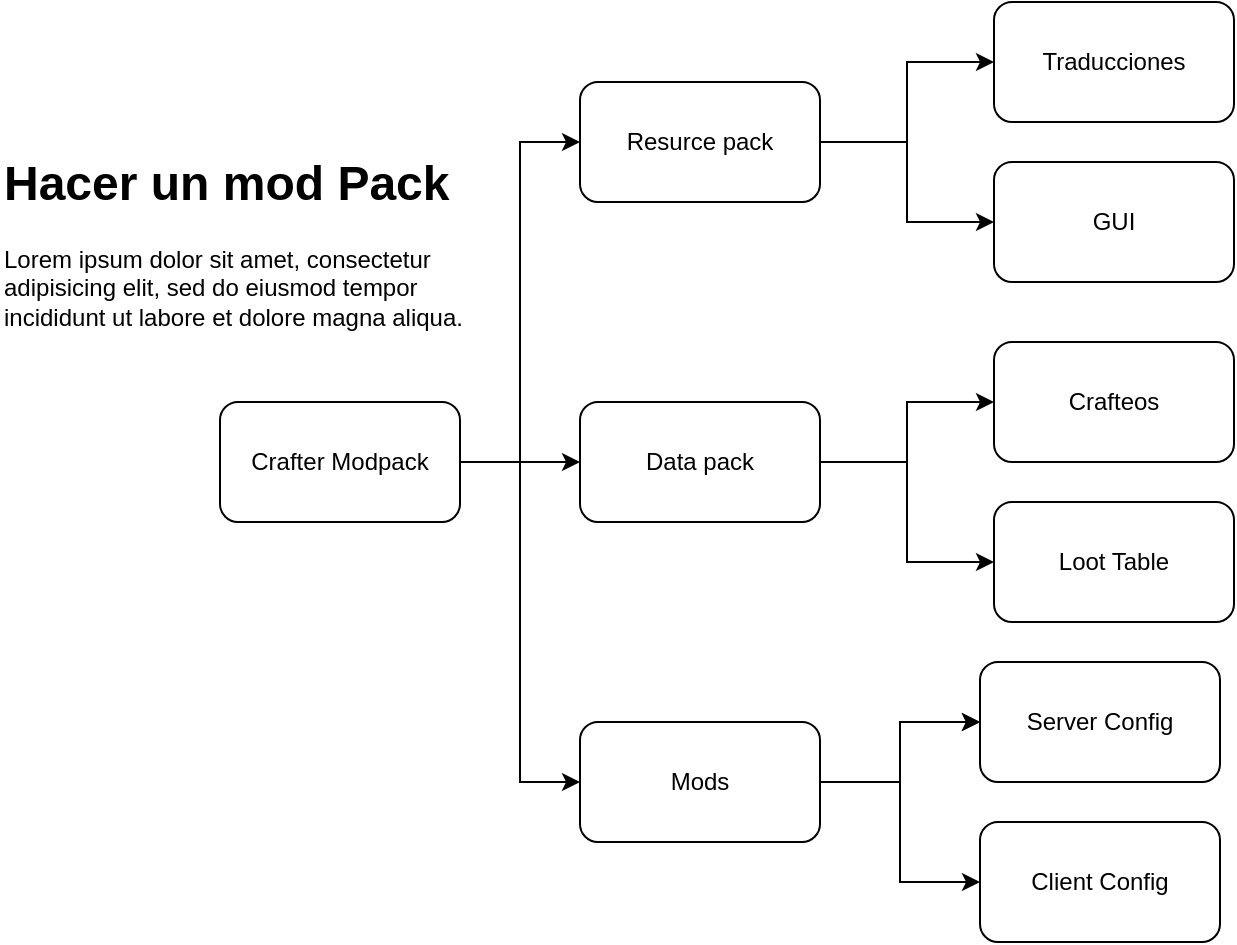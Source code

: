 <mxfile version="24.3.1" type="github">
  <diagram name="Página-1" id="CwYKwT4wSX8xsp-yWAd_">
    <mxGraphModel dx="1195" dy="650" grid="1" gridSize="10" guides="1" tooltips="1" connect="1" arrows="1" fold="1" page="1" pageScale="1" pageWidth="827" pageHeight="1169" math="0" shadow="0">
      <root>
        <mxCell id="0" />
        <mxCell id="1" parent="0" />
        <mxCell id="3lhXiMC_YEj_OY4xqXZm-28" value="&lt;h1 style=&quot;margin-top: 0px;&quot;&gt;Hacer un mod Pack&lt;/h1&gt;&lt;p&gt;Lorem ipsum dolor sit amet, consectetur adipisicing elit, sed do eiusmod tempor incididunt ut labore et dolore magna aliqua.&lt;/p&gt;" style="text;html=1;whiteSpace=wrap;overflow=hidden;rounded=0;" vertex="1" parent="1">
          <mxGeometry x="10" y="250" width="250" height="120" as="geometry" />
        </mxCell>
        <mxCell id="3lhXiMC_YEj_OY4xqXZm-44" style="edgeStyle=orthogonalEdgeStyle;rounded=0;orthogonalLoop=1;jettySize=auto;html=1;entryX=0;entryY=0.5;entryDx=0;entryDy=0;" edge="1" parent="1" source="3lhXiMC_YEj_OY4xqXZm-29" target="3lhXiMC_YEj_OY4xqXZm-43">
          <mxGeometry relative="1" as="geometry" />
        </mxCell>
        <mxCell id="3lhXiMC_YEj_OY4xqXZm-45" style="edgeStyle=orthogonalEdgeStyle;rounded=0;orthogonalLoop=1;jettySize=auto;html=1;entryX=0;entryY=0.5;entryDx=0;entryDy=0;" edge="1" parent="1" source="3lhXiMC_YEj_OY4xqXZm-29" target="3lhXiMC_YEj_OY4xqXZm-42">
          <mxGeometry relative="1" as="geometry" />
        </mxCell>
        <mxCell id="3lhXiMC_YEj_OY4xqXZm-48" style="edgeStyle=orthogonalEdgeStyle;rounded=0;orthogonalLoop=1;jettySize=auto;html=1;entryX=0;entryY=0.5;entryDx=0;entryDy=0;" edge="1" parent="1" source="3lhXiMC_YEj_OY4xqXZm-29" target="3lhXiMC_YEj_OY4xqXZm-30">
          <mxGeometry relative="1" as="geometry" />
        </mxCell>
        <mxCell id="3lhXiMC_YEj_OY4xqXZm-29" value="Crafter Modpack" style="rounded=1;whiteSpace=wrap;html=1;" vertex="1" parent="1">
          <mxGeometry x="120" y="380" width="120" height="60" as="geometry" />
        </mxCell>
        <mxCell id="3lhXiMC_YEj_OY4xqXZm-39" style="edgeStyle=orthogonalEdgeStyle;rounded=0;orthogonalLoop=1;jettySize=auto;html=1;entryX=0;entryY=0.5;entryDx=0;entryDy=0;" edge="1" parent="1" source="3lhXiMC_YEj_OY4xqXZm-30" target="3lhXiMC_YEj_OY4xqXZm-32">
          <mxGeometry relative="1" as="geometry" />
        </mxCell>
        <mxCell id="3lhXiMC_YEj_OY4xqXZm-41" style="edgeStyle=orthogonalEdgeStyle;rounded=0;orthogonalLoop=1;jettySize=auto;html=1;entryX=0;entryY=0.5;entryDx=0;entryDy=0;" edge="1" parent="1" source="3lhXiMC_YEj_OY4xqXZm-30" target="3lhXiMC_YEj_OY4xqXZm-38">
          <mxGeometry relative="1" as="geometry" />
        </mxCell>
        <mxCell id="3lhXiMC_YEj_OY4xqXZm-30" value="Resurce pack" style="whiteSpace=wrap;html=1;rounded=1;" vertex="1" parent="1">
          <mxGeometry x="300" y="220" width="120" height="60" as="geometry" />
        </mxCell>
        <mxCell id="3lhXiMC_YEj_OY4xqXZm-32" value="Traducciones" style="whiteSpace=wrap;html=1;rounded=1;" vertex="1" parent="1">
          <mxGeometry x="507" y="180" width="120" height="60" as="geometry" />
        </mxCell>
        <mxCell id="3lhXiMC_YEj_OY4xqXZm-38" value="GUI" style="whiteSpace=wrap;html=1;rounded=1;" vertex="1" parent="1">
          <mxGeometry x="507" y="260" width="120" height="60" as="geometry" />
        </mxCell>
        <mxCell id="3lhXiMC_YEj_OY4xqXZm-47" style="edgeStyle=orthogonalEdgeStyle;rounded=0;orthogonalLoop=1;jettySize=auto;html=1;" edge="1" parent="1" source="3lhXiMC_YEj_OY4xqXZm-42" target="3lhXiMC_YEj_OY4xqXZm-46">
          <mxGeometry relative="1" as="geometry" />
        </mxCell>
        <mxCell id="3lhXiMC_YEj_OY4xqXZm-50" style="edgeStyle=orthogonalEdgeStyle;rounded=0;orthogonalLoop=1;jettySize=auto;html=1;entryX=0;entryY=0.5;entryDx=0;entryDy=0;" edge="1" parent="1" source="3lhXiMC_YEj_OY4xqXZm-42" target="3lhXiMC_YEj_OY4xqXZm-49">
          <mxGeometry relative="1" as="geometry" />
        </mxCell>
        <mxCell id="3lhXiMC_YEj_OY4xqXZm-42" value="Data pack" style="whiteSpace=wrap;html=1;rounded=1;" vertex="1" parent="1">
          <mxGeometry x="300" y="380" width="120" height="60" as="geometry" />
        </mxCell>
        <mxCell id="3lhXiMC_YEj_OY4xqXZm-52" value="" style="edgeStyle=orthogonalEdgeStyle;rounded=0;orthogonalLoop=1;jettySize=auto;html=1;" edge="1" parent="1" source="3lhXiMC_YEj_OY4xqXZm-43" target="3lhXiMC_YEj_OY4xqXZm-51">
          <mxGeometry relative="1" as="geometry" />
        </mxCell>
        <mxCell id="3lhXiMC_YEj_OY4xqXZm-53" value="" style="edgeStyle=orthogonalEdgeStyle;rounded=0;orthogonalLoop=1;jettySize=auto;html=1;" edge="1" parent="1" source="3lhXiMC_YEj_OY4xqXZm-43" target="3lhXiMC_YEj_OY4xqXZm-51">
          <mxGeometry relative="1" as="geometry" />
        </mxCell>
        <mxCell id="3lhXiMC_YEj_OY4xqXZm-55" style="edgeStyle=orthogonalEdgeStyle;rounded=0;orthogonalLoop=1;jettySize=auto;html=1;entryX=0;entryY=0.5;entryDx=0;entryDy=0;" edge="1" parent="1" source="3lhXiMC_YEj_OY4xqXZm-43" target="3lhXiMC_YEj_OY4xqXZm-54">
          <mxGeometry relative="1" as="geometry" />
        </mxCell>
        <mxCell id="3lhXiMC_YEj_OY4xqXZm-43" value="Mods" style="whiteSpace=wrap;html=1;rounded=1;" vertex="1" parent="1">
          <mxGeometry x="300" y="540" width="120" height="60" as="geometry" />
        </mxCell>
        <mxCell id="3lhXiMC_YEj_OY4xqXZm-46" value="Crafteos" style="whiteSpace=wrap;html=1;rounded=1;" vertex="1" parent="1">
          <mxGeometry x="507" y="350" width="120" height="60" as="geometry" />
        </mxCell>
        <mxCell id="3lhXiMC_YEj_OY4xqXZm-49" value="Loot Table" style="whiteSpace=wrap;html=1;rounded=1;" vertex="1" parent="1">
          <mxGeometry x="507" y="430" width="120" height="60" as="geometry" />
        </mxCell>
        <mxCell id="3lhXiMC_YEj_OY4xqXZm-51" value="Server Config" style="whiteSpace=wrap;html=1;rounded=1;" vertex="1" parent="1">
          <mxGeometry x="500" y="510" width="120" height="60" as="geometry" />
        </mxCell>
        <mxCell id="3lhXiMC_YEj_OY4xqXZm-54" value="Client Config" style="whiteSpace=wrap;html=1;rounded=1;" vertex="1" parent="1">
          <mxGeometry x="500" y="590" width="120" height="60" as="geometry" />
        </mxCell>
      </root>
    </mxGraphModel>
  </diagram>
</mxfile>
